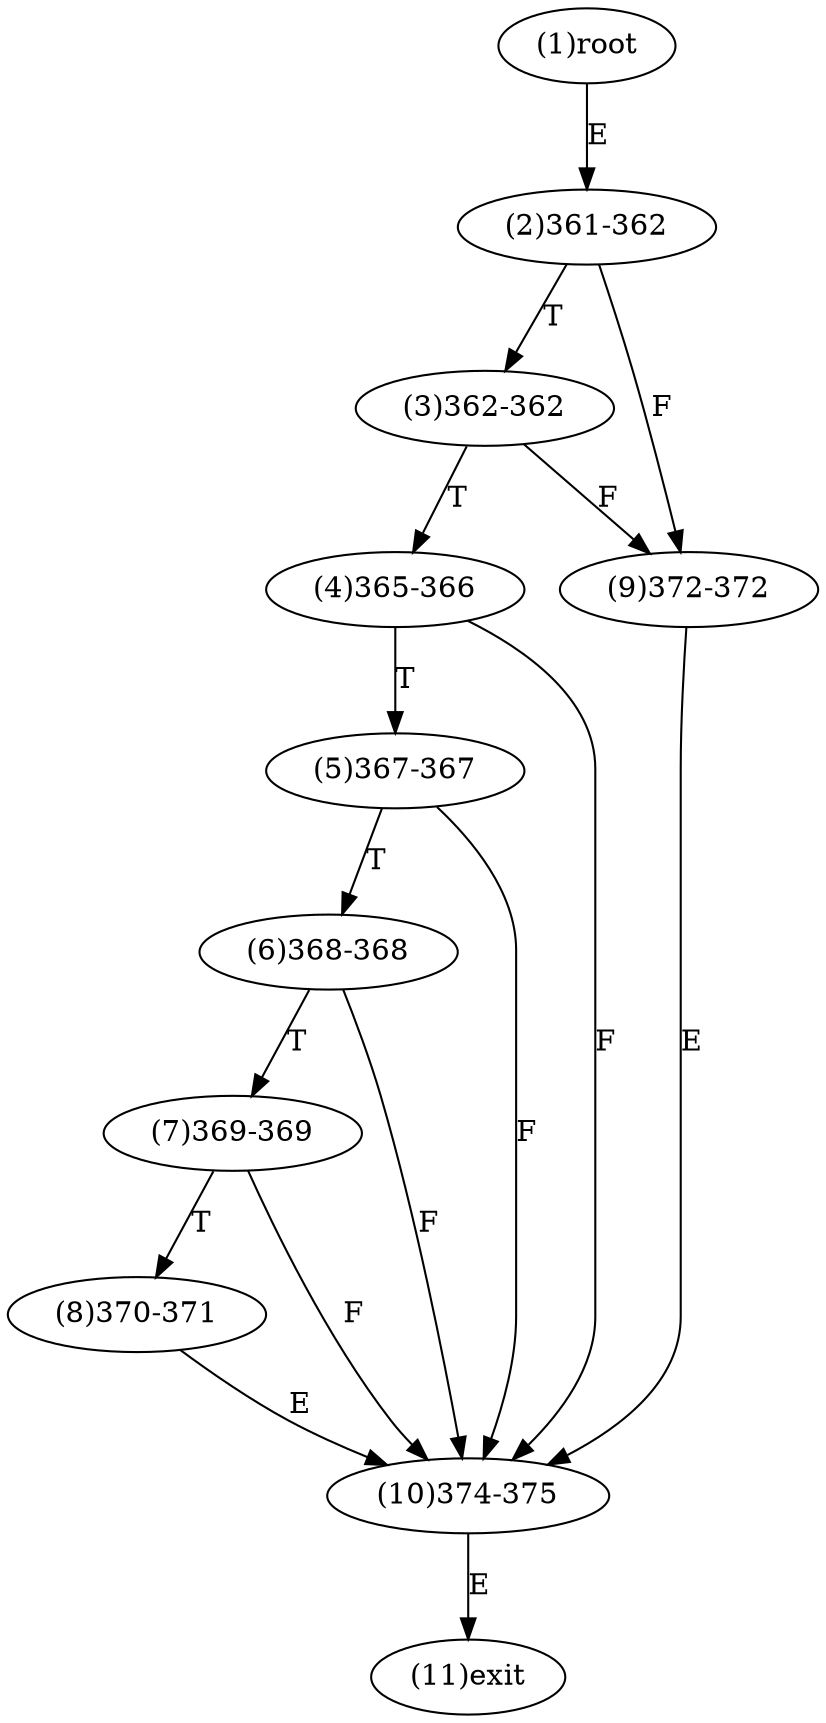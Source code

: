 digraph "" { 
1[ label="(1)root"];
2[ label="(2)361-362"];
3[ label="(3)362-362"];
4[ label="(4)365-366"];
5[ label="(5)367-367"];
6[ label="(6)368-368"];
7[ label="(7)369-369"];
8[ label="(8)370-371"];
9[ label="(9)372-372"];
10[ label="(10)374-375"];
11[ label="(11)exit"];
1->2[ label="E"];
2->9[ label="F"];
2->3[ label="T"];
3->9[ label="F"];
3->4[ label="T"];
4->10[ label="F"];
4->5[ label="T"];
5->10[ label="F"];
5->6[ label="T"];
6->10[ label="F"];
6->7[ label="T"];
7->10[ label="F"];
7->8[ label="T"];
8->10[ label="E"];
9->10[ label="E"];
10->11[ label="E"];
}